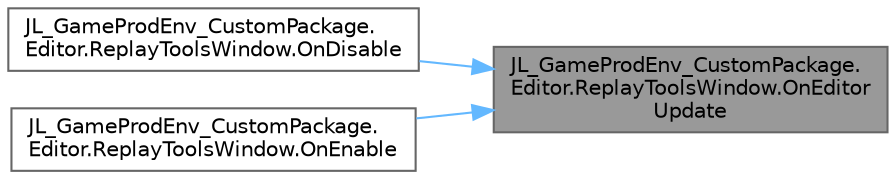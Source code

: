 digraph "JL_GameProdEnv_CustomPackage.Editor.ReplayToolsWindow.OnEditorUpdate"
{
 // LATEX_PDF_SIZE
  bgcolor="transparent";
  edge [fontname=Helvetica,fontsize=10,labelfontname=Helvetica,labelfontsize=10];
  node [fontname=Helvetica,fontsize=10,shape=box,height=0.2,width=0.4];
  rankdir="RL";
  Node1 [id="Node000001",label="JL_GameProdEnv_CustomPackage.\lEditor.ReplayToolsWindow.OnEditor\lUpdate",height=0.2,width=0.4,color="gray40", fillcolor="grey60", style="filled", fontcolor="black",tooltip="Called during regular editor updates. Used to repaint the window during replay playback to show updat..."];
  Node1 -> Node2 [id="edge3_Node000001_Node000002",dir="back",color="steelblue1",style="solid",tooltip=" "];
  Node2 [id="Node000002",label="JL_GameProdEnv_CustomPackage.\lEditor.ReplayToolsWindow.OnDisable",height=0.2,width=0.4,color="grey40", fillcolor="white", style="filled",URL="$class_j_l___game_prod_env___custom_package_1_1_editor_1_1_replay_tools_window.html#a8e9e247517b20351a9edf17a31a0e36c",tooltip="Called when the window is disabled. Unsubscribes from editor events and stops any active playback."];
  Node1 -> Node3 [id="edge4_Node000001_Node000003",dir="back",color="steelblue1",style="solid",tooltip=" "];
  Node3 [id="Node000003",label="JL_GameProdEnv_CustomPackage.\lEditor.ReplayToolsWindow.OnEnable",height=0.2,width=0.4,color="grey40", fillcolor="white", style="filled",URL="$class_j_l___game_prod_env___custom_package_1_1_editor_1_1_replay_tools_window.html#adb591dbd7aaf35cb3b7c82a5c6fece20",tooltip="Called when the window is enabled. Initializes the window by refreshing rigidbody lists,..."];
}

